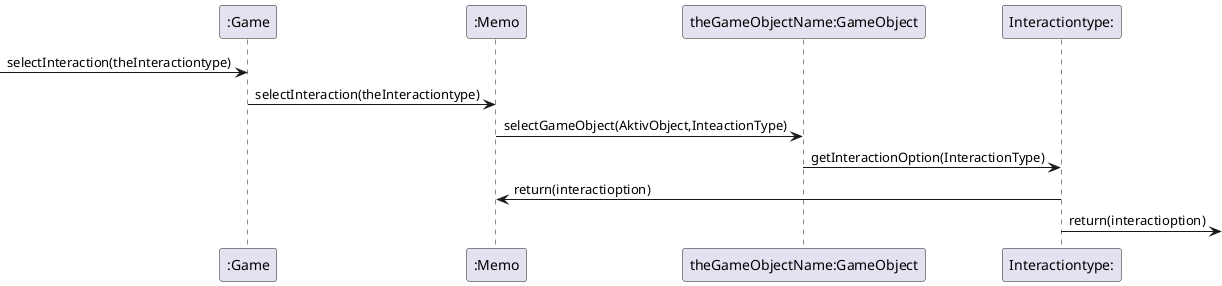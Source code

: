 @startuml

participant ":Game" as gm
participant ":Memo" as me
participant "theGameObjectName:GameObject" as go
participant "Interactiontype:" as in


-> gm : selectInteraction(theInteractiontype)
gm -> me : selectInteraction(theInteractiontype)
me -> go : selectGameObject(AktivObject,InteactionType)
go -> in : getInteractionOption(InteractionType)
in -> me : return(interactioption)
in ->  : return(interactioption)

@enduml
